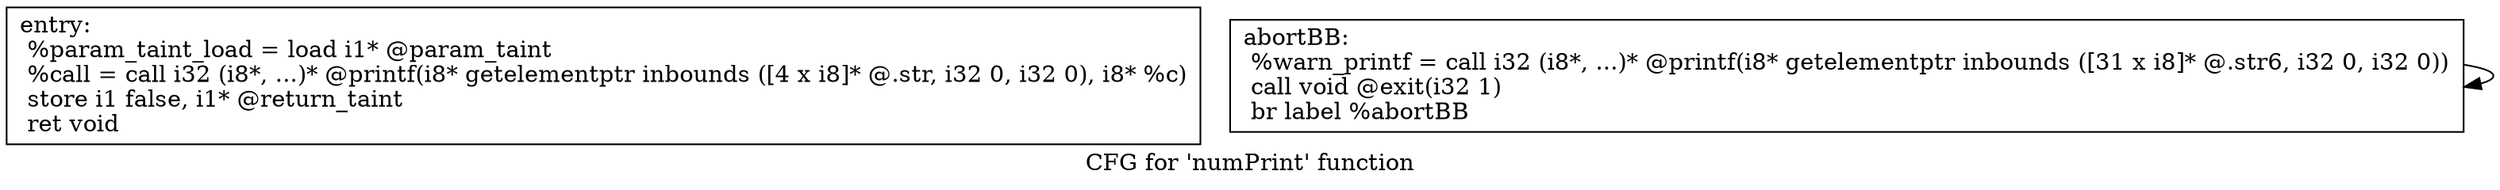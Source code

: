 digraph "CFG for 'numPrint' function" {
	label="CFG for 'numPrint' function";

	Node0x2462890 [shape=record,label="{entry:\l  %param_taint_load = load i1* @param_taint\l  %call = call i32 (i8*, ...)* @printf(i8* getelementptr inbounds ([4 x i8]* @.str, i32 0, i32 0), i8* %c)\l  store i1 false, i1* @return_taint\l  ret void\l}"];
	Node0x24628f0 [shape=record,label="{abortBB:                                          \l  %warn_printf = call i32 (i8*, ...)* @printf(i8* getelementptr inbounds ([31 x i8]* @.str6, i32 0, i32 0))\l  call void @exit(i32 1)\l  br label %abortBB\l}"];
	Node0x24628f0 -> Node0x24628f0;
}
